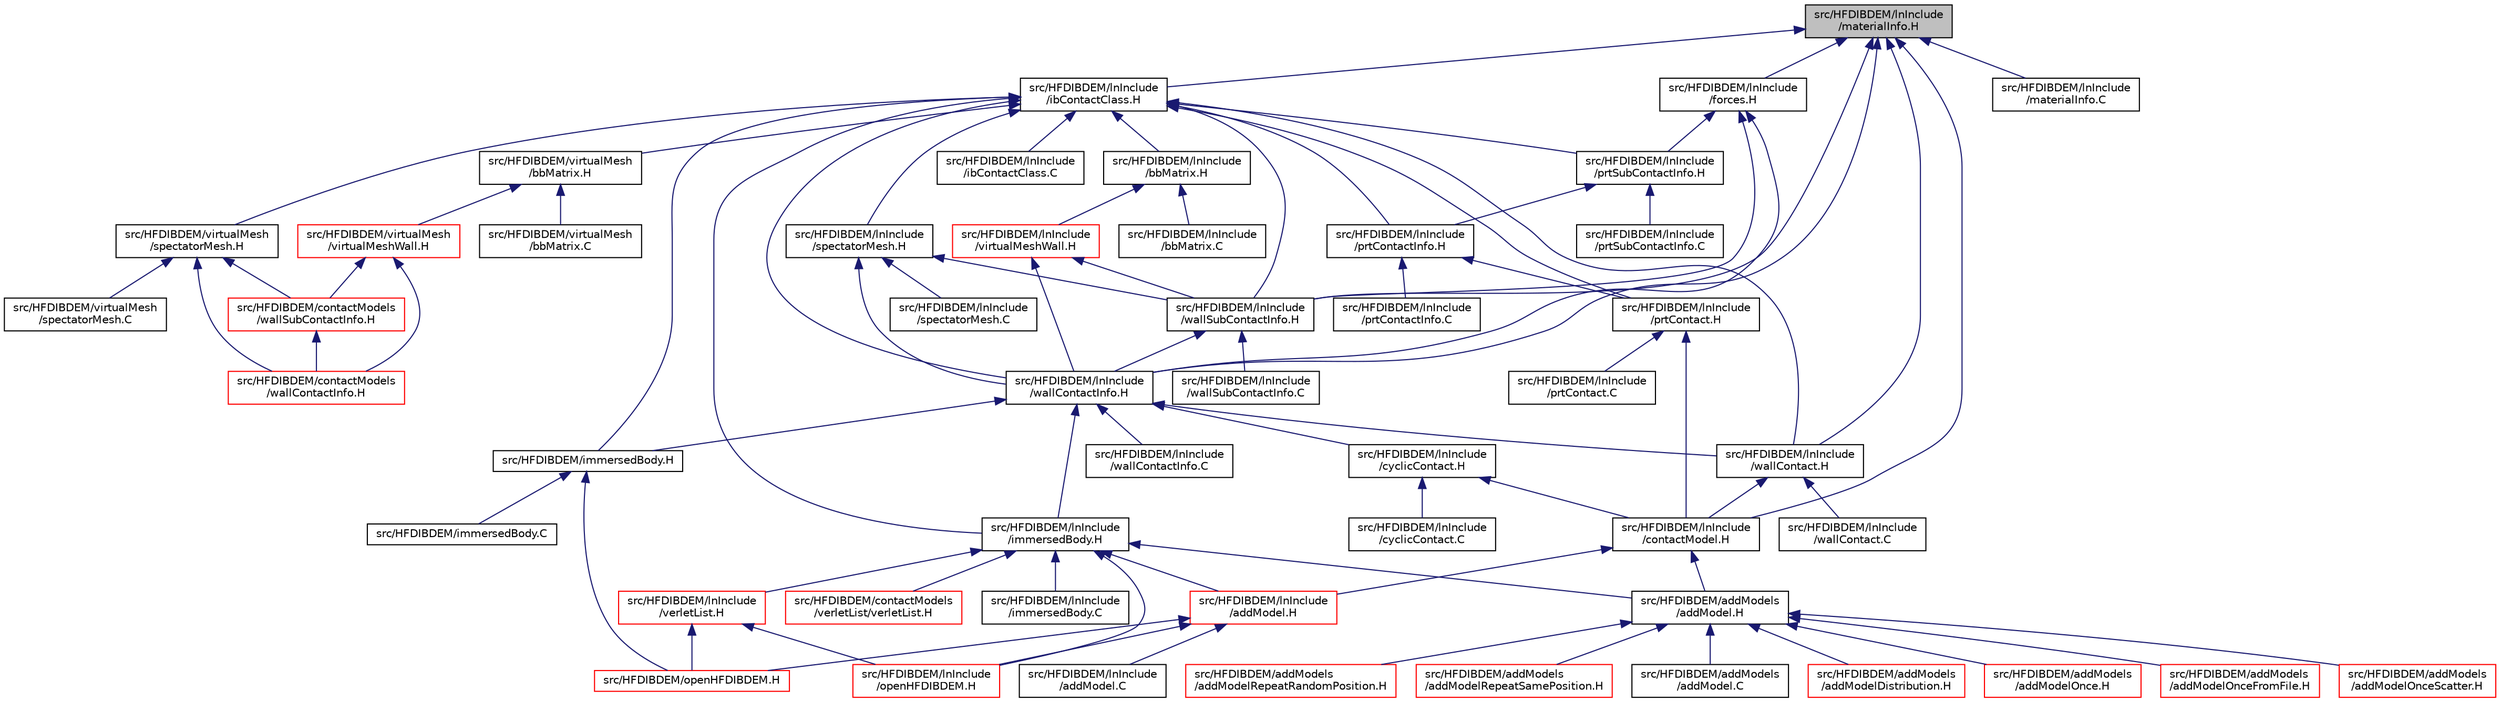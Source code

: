 digraph "src/HFDIBDEM/lnInclude/materialInfo.H"
{
 // LATEX_PDF_SIZE
  edge [fontname="Helvetica",fontsize="10",labelfontname="Helvetica",labelfontsize="10"];
  node [fontname="Helvetica",fontsize="10",shape=record];
  Node1 [label="src/HFDIBDEM/lnInclude\l/materialInfo.H",height=0.2,width=0.4,color="black", fillcolor="grey75", style="filled", fontcolor="black",tooltip=" "];
  Node1 -> Node2 [dir="back",color="midnightblue",fontsize="10",style="solid",fontname="Helvetica"];
  Node2 [label="src/HFDIBDEM/lnInclude\l/ibContactClass.H",height=0.2,width=0.4,color="black", fillcolor="white", style="filled",URL="$lnInclude_2ibContactClass_8H.html",tooltip=" "];
  Node2 -> Node3 [dir="back",color="midnightblue",fontsize="10",style="solid",fontname="Helvetica"];
  Node3 [label="src/HFDIBDEM/immersedBody.H",height=0.2,width=0.4,color="black", fillcolor="white", style="filled",URL="$immersedBody_8H.html",tooltip=" "];
  Node3 -> Node4 [dir="back",color="midnightblue",fontsize="10",style="solid",fontname="Helvetica"];
  Node4 [label="src/HFDIBDEM/immersedBody.C",height=0.2,width=0.4,color="black", fillcolor="white", style="filled",URL="$immersedBody_8C.html",tooltip=" "];
  Node3 -> Node5 [dir="back",color="midnightblue",fontsize="10",style="solid",fontname="Helvetica"];
  Node5 [label="src/HFDIBDEM/openHFDIBDEM.H",height=0.2,width=0.4,color="red", fillcolor="white", style="filled",URL="$openHFDIBDEM_8H.html",tooltip=" "];
  Node2 -> Node9 [dir="back",color="midnightblue",fontsize="10",style="solid",fontname="Helvetica"];
  Node9 [label="src/HFDIBDEM/lnInclude\l/prtContact.H",height=0.2,width=0.4,color="black", fillcolor="white", style="filled",URL="$lnInclude_2prtContact_8H.html",tooltip=" "];
  Node9 -> Node10 [dir="back",color="midnightblue",fontsize="10",style="solid",fontname="Helvetica"];
  Node10 [label="src/HFDIBDEM/lnInclude\l/contactModel.H",height=0.2,width=0.4,color="black", fillcolor="white", style="filled",URL="$lnInclude_2contactModel_8H.html",tooltip=" "];
  Node10 -> Node11 [dir="back",color="midnightblue",fontsize="10",style="solid",fontname="Helvetica"];
  Node11 [label="src/HFDIBDEM/addModels\l/addModel.H",height=0.2,width=0.4,color="black", fillcolor="white", style="filled",URL="$addModels_2addModel_8H.html",tooltip=" "];
  Node11 -> Node12 [dir="back",color="midnightblue",fontsize="10",style="solid",fontname="Helvetica"];
  Node12 [label="src/HFDIBDEM/addModels\l/addModel.C",height=0.2,width=0.4,color="black", fillcolor="white", style="filled",URL="$addModels_2addModel_8C.html",tooltip=" "];
  Node11 -> Node13 [dir="back",color="midnightblue",fontsize="10",style="solid",fontname="Helvetica"];
  Node13 [label="src/HFDIBDEM/addModels\l/addModelDistribution.H",height=0.2,width=0.4,color="red", fillcolor="white", style="filled",URL="$addModels_2addModelDistribution_8H.html",tooltip=" "];
  Node11 -> Node15 [dir="back",color="midnightblue",fontsize="10",style="solid",fontname="Helvetica"];
  Node15 [label="src/HFDIBDEM/addModels\l/addModelOnce.H",height=0.2,width=0.4,color="red", fillcolor="white", style="filled",URL="$addModels_2addModelOnce_8H.html",tooltip=" "];
  Node11 -> Node17 [dir="back",color="midnightblue",fontsize="10",style="solid",fontname="Helvetica"];
  Node17 [label="src/HFDIBDEM/addModels\l/addModelOnceFromFile.H",height=0.2,width=0.4,color="red", fillcolor="white", style="filled",URL="$addModels_2addModelOnceFromFile_8H.html",tooltip=" "];
  Node11 -> Node19 [dir="back",color="midnightblue",fontsize="10",style="solid",fontname="Helvetica"];
  Node19 [label="src/HFDIBDEM/addModels\l/addModelOnceScatter.H",height=0.2,width=0.4,color="red", fillcolor="white", style="filled",URL="$addModels_2addModelOnceScatter_8H.html",tooltip=" "];
  Node11 -> Node21 [dir="back",color="midnightblue",fontsize="10",style="solid",fontname="Helvetica"];
  Node21 [label="src/HFDIBDEM/addModels\l/addModelRepeatRandomPosition.H",height=0.2,width=0.4,color="red", fillcolor="white", style="filled",URL="$addModels_2addModelRepeatRandomPosition_8H.html",tooltip=" "];
  Node11 -> Node23 [dir="back",color="midnightblue",fontsize="10",style="solid",fontname="Helvetica"];
  Node23 [label="src/HFDIBDEM/addModels\l/addModelRepeatSamePosition.H",height=0.2,width=0.4,color="red", fillcolor="white", style="filled",URL="$addModels_2addModelRepeatSamePosition_8H.html",tooltip=" "];
  Node10 -> Node25 [dir="back",color="midnightblue",fontsize="10",style="solid",fontname="Helvetica"];
  Node25 [label="src/HFDIBDEM/lnInclude\l/addModel.H",height=0.2,width=0.4,color="red", fillcolor="white", style="filled",URL="$lnInclude_2addModel_8H.html",tooltip=" "];
  Node25 -> Node26 [dir="back",color="midnightblue",fontsize="10",style="solid",fontname="Helvetica"];
  Node26 [label="src/HFDIBDEM/lnInclude\l/addModel.C",height=0.2,width=0.4,color="black", fillcolor="white", style="filled",URL="$lnInclude_2addModel_8C.html",tooltip=" "];
  Node25 -> Node29 [dir="back",color="midnightblue",fontsize="10",style="solid",fontname="Helvetica"];
  Node29 [label="src/HFDIBDEM/lnInclude\l/openHFDIBDEM.H",height=0.2,width=0.4,color="red", fillcolor="white", style="filled",URL="$lnInclude_2openHFDIBDEM_8H.html",tooltip=" "];
  Node25 -> Node5 [dir="back",color="midnightblue",fontsize="10",style="solid",fontname="Helvetica"];
  Node9 -> Node41 [dir="back",color="midnightblue",fontsize="10",style="solid",fontname="Helvetica"];
  Node41 [label="src/HFDIBDEM/lnInclude\l/prtContact.C",height=0.2,width=0.4,color="black", fillcolor="white", style="filled",URL="$lnInclude_2prtContact_8C.html",tooltip=" "];
  Node2 -> Node42 [dir="back",color="midnightblue",fontsize="10",style="solid",fontname="Helvetica"];
  Node42 [label="src/HFDIBDEM/lnInclude\l/prtContactInfo.H",height=0.2,width=0.4,color="black", fillcolor="white", style="filled",URL="$lnInclude_2prtContactInfo_8H.html",tooltip=" "];
  Node42 -> Node9 [dir="back",color="midnightblue",fontsize="10",style="solid",fontname="Helvetica"];
  Node42 -> Node43 [dir="back",color="midnightblue",fontsize="10",style="solid",fontname="Helvetica"];
  Node43 [label="src/HFDIBDEM/lnInclude\l/prtContactInfo.C",height=0.2,width=0.4,color="black", fillcolor="white", style="filled",URL="$lnInclude_2prtContactInfo_8C.html",tooltip=" "];
  Node2 -> Node44 [dir="back",color="midnightblue",fontsize="10",style="solid",fontname="Helvetica"];
  Node44 [label="src/HFDIBDEM/lnInclude\l/prtSubContactInfo.H",height=0.2,width=0.4,color="black", fillcolor="white", style="filled",URL="$lnInclude_2prtSubContactInfo_8H.html",tooltip=" "];
  Node44 -> Node42 [dir="back",color="midnightblue",fontsize="10",style="solid",fontname="Helvetica"];
  Node44 -> Node45 [dir="back",color="midnightblue",fontsize="10",style="solid",fontname="Helvetica"];
  Node45 [label="src/HFDIBDEM/lnInclude\l/prtSubContactInfo.C",height=0.2,width=0.4,color="black", fillcolor="white", style="filled",URL="$lnInclude_2prtSubContactInfo_8C.html",tooltip=" "];
  Node2 -> Node46 [dir="back",color="midnightblue",fontsize="10",style="solid",fontname="Helvetica"];
  Node46 [label="src/HFDIBDEM/lnInclude\l/wallContact.H",height=0.2,width=0.4,color="black", fillcolor="white", style="filled",URL="$lnInclude_2wallContact_8H.html",tooltip=" "];
  Node46 -> Node10 [dir="back",color="midnightblue",fontsize="10",style="solid",fontname="Helvetica"];
  Node46 -> Node47 [dir="back",color="midnightblue",fontsize="10",style="solid",fontname="Helvetica"];
  Node47 [label="src/HFDIBDEM/lnInclude\l/wallContact.C",height=0.2,width=0.4,color="black", fillcolor="white", style="filled",URL="$lnInclude_2wallContact_8C.html",tooltip=" "];
  Node2 -> Node48 [dir="back",color="midnightblue",fontsize="10",style="solid",fontname="Helvetica"];
  Node48 [label="src/HFDIBDEM/lnInclude\l/wallContactInfo.H",height=0.2,width=0.4,color="black", fillcolor="white", style="filled",URL="$lnInclude_2wallContactInfo_8H.html",tooltip=" "];
  Node48 -> Node3 [dir="back",color="midnightblue",fontsize="10",style="solid",fontname="Helvetica"];
  Node48 -> Node46 [dir="back",color="midnightblue",fontsize="10",style="solid",fontname="Helvetica"];
  Node48 -> Node49 [dir="back",color="midnightblue",fontsize="10",style="solid",fontname="Helvetica"];
  Node49 [label="src/HFDIBDEM/lnInclude\l/cyclicContact.H",height=0.2,width=0.4,color="black", fillcolor="white", style="filled",URL="$lnInclude_2cyclicContact_8H.html",tooltip=" "];
  Node49 -> Node10 [dir="back",color="midnightblue",fontsize="10",style="solid",fontname="Helvetica"];
  Node49 -> Node50 [dir="back",color="midnightblue",fontsize="10",style="solid",fontname="Helvetica"];
  Node50 [label="src/HFDIBDEM/lnInclude\l/cyclicContact.C",height=0.2,width=0.4,color="black", fillcolor="white", style="filled",URL="$lnInclude_2cyclicContact_8C.html",tooltip=" "];
  Node48 -> Node51 [dir="back",color="midnightblue",fontsize="10",style="solid",fontname="Helvetica"];
  Node51 [label="src/HFDIBDEM/lnInclude\l/immersedBody.H",height=0.2,width=0.4,color="black", fillcolor="white", style="filled",URL="$lnInclude_2immersedBody_8H.html",tooltip=" "];
  Node51 -> Node11 [dir="back",color="midnightblue",fontsize="10",style="solid",fontname="Helvetica"];
  Node51 -> Node52 [dir="back",color="midnightblue",fontsize="10",style="solid",fontname="Helvetica"];
  Node52 [label="src/HFDIBDEM/contactModels\l/verletList/verletList.H",height=0.2,width=0.4,color="red", fillcolor="white", style="filled",URL="$contactModels_2verletList_2verletList_8H.html",tooltip=" "];
  Node51 -> Node25 [dir="back",color="midnightblue",fontsize="10",style="solid",fontname="Helvetica"];
  Node51 -> Node54 [dir="back",color="midnightblue",fontsize="10",style="solid",fontname="Helvetica"];
  Node54 [label="src/HFDIBDEM/lnInclude\l/immersedBody.C",height=0.2,width=0.4,color="black", fillcolor="white", style="filled",URL="$lnInclude_2immersedBody_8C.html",tooltip=" "];
  Node51 -> Node29 [dir="back",color="midnightblue",fontsize="10",style="solid",fontname="Helvetica"];
  Node51 -> Node55 [dir="back",color="midnightblue",fontsize="10",style="solid",fontname="Helvetica"];
  Node55 [label="src/HFDIBDEM/lnInclude\l/verletList.H",height=0.2,width=0.4,color="red", fillcolor="white", style="filled",URL="$lnInclude_2verletList_8H.html",tooltip=" "];
  Node55 -> Node29 [dir="back",color="midnightblue",fontsize="10",style="solid",fontname="Helvetica"];
  Node55 -> Node5 [dir="back",color="midnightblue",fontsize="10",style="solid",fontname="Helvetica"];
  Node48 -> Node57 [dir="back",color="midnightblue",fontsize="10",style="solid",fontname="Helvetica"];
  Node57 [label="src/HFDIBDEM/lnInclude\l/wallContactInfo.C",height=0.2,width=0.4,color="black", fillcolor="white", style="filled",URL="$lnInclude_2wallContactInfo_8C.html",tooltip=" "];
  Node2 -> Node58 [dir="back",color="midnightblue",fontsize="10",style="solid",fontname="Helvetica"];
  Node58 [label="src/HFDIBDEM/lnInclude\l/spectatorMesh.H",height=0.2,width=0.4,color="black", fillcolor="white", style="filled",URL="$lnInclude_2spectatorMesh_8H.html",tooltip=" "];
  Node58 -> Node48 [dir="back",color="midnightblue",fontsize="10",style="solid",fontname="Helvetica"];
  Node58 -> Node59 [dir="back",color="midnightblue",fontsize="10",style="solid",fontname="Helvetica"];
  Node59 [label="src/HFDIBDEM/lnInclude\l/wallSubContactInfo.H",height=0.2,width=0.4,color="black", fillcolor="white", style="filled",URL="$lnInclude_2wallSubContactInfo_8H.html",tooltip=" "];
  Node59 -> Node48 [dir="back",color="midnightblue",fontsize="10",style="solid",fontname="Helvetica"];
  Node59 -> Node60 [dir="back",color="midnightblue",fontsize="10",style="solid",fontname="Helvetica"];
  Node60 [label="src/HFDIBDEM/lnInclude\l/wallSubContactInfo.C",height=0.2,width=0.4,color="black", fillcolor="white", style="filled",URL="$lnInclude_2wallSubContactInfo_8C.html",tooltip=" "];
  Node58 -> Node61 [dir="back",color="midnightblue",fontsize="10",style="solid",fontname="Helvetica"];
  Node61 [label="src/HFDIBDEM/lnInclude\l/spectatorMesh.C",height=0.2,width=0.4,color="black", fillcolor="white", style="filled",URL="$lnInclude_2spectatorMesh_8C.html",tooltip=" "];
  Node2 -> Node62 [dir="back",color="midnightblue",fontsize="10",style="solid",fontname="Helvetica"];
  Node62 [label="src/HFDIBDEM/lnInclude\l/bbMatrix.H",height=0.2,width=0.4,color="black", fillcolor="white", style="filled",URL="$lnInclude_2bbMatrix_8H.html",tooltip=" "];
  Node62 -> Node63 [dir="back",color="midnightblue",fontsize="10",style="solid",fontname="Helvetica"];
  Node63 [label="src/HFDIBDEM/lnInclude\l/virtualMeshWall.H",height=0.2,width=0.4,color="red", fillcolor="white", style="filled",URL="$lnInclude_2virtualMeshWall_8H.html",tooltip=" "];
  Node63 -> Node48 [dir="back",color="midnightblue",fontsize="10",style="solid",fontname="Helvetica"];
  Node63 -> Node59 [dir="back",color="midnightblue",fontsize="10",style="solid",fontname="Helvetica"];
  Node62 -> Node65 [dir="back",color="midnightblue",fontsize="10",style="solid",fontname="Helvetica"];
  Node65 [label="src/HFDIBDEM/lnInclude\l/bbMatrix.C",height=0.2,width=0.4,color="black", fillcolor="white", style="filled",URL="$lnInclude_2bbMatrix_8C.html",tooltip=" "];
  Node2 -> Node59 [dir="back",color="midnightblue",fontsize="10",style="solid",fontname="Helvetica"];
  Node2 -> Node51 [dir="back",color="midnightblue",fontsize="10",style="solid",fontname="Helvetica"];
  Node2 -> Node66 [dir="back",color="midnightblue",fontsize="10",style="solid",fontname="Helvetica"];
  Node66 [label="src/HFDIBDEM/lnInclude\l/ibContactClass.C",height=0.2,width=0.4,color="black", fillcolor="white", style="filled",URL="$lnInclude_2ibContactClass_8C.html",tooltip=" "];
  Node2 -> Node67 [dir="back",color="midnightblue",fontsize="10",style="solid",fontname="Helvetica"];
  Node67 [label="src/HFDIBDEM/virtualMesh\l/bbMatrix.H",height=0.2,width=0.4,color="black", fillcolor="white", style="filled",URL="$virtualMesh_2bbMatrix_8H.html",tooltip=" "];
  Node67 -> Node68 [dir="back",color="midnightblue",fontsize="10",style="solid",fontname="Helvetica"];
  Node68 [label="src/HFDIBDEM/virtualMesh\l/bbMatrix.C",height=0.2,width=0.4,color="black", fillcolor="white", style="filled",URL="$virtualMesh_2bbMatrix_8C.html",tooltip=" "];
  Node67 -> Node69 [dir="back",color="midnightblue",fontsize="10",style="solid",fontname="Helvetica"];
  Node69 [label="src/HFDIBDEM/virtualMesh\l/virtualMeshWall.H",height=0.2,width=0.4,color="red", fillcolor="white", style="filled",URL="$virtualMesh_2virtualMeshWall_8H.html",tooltip=" "];
  Node69 -> Node70 [dir="back",color="midnightblue",fontsize="10",style="solid",fontname="Helvetica"];
  Node70 [label="src/HFDIBDEM/contactModels\l/wallContactInfo.H",height=0.2,width=0.4,color="red", fillcolor="white", style="filled",URL="$contactModels_2wallContactInfo_8H.html",tooltip=" "];
  Node69 -> Node77 [dir="back",color="midnightblue",fontsize="10",style="solid",fontname="Helvetica"];
  Node77 [label="src/HFDIBDEM/contactModels\l/wallSubContactInfo.H",height=0.2,width=0.4,color="red", fillcolor="white", style="filled",URL="$contactModels_2wallSubContactInfo_8H.html",tooltip=" "];
  Node77 -> Node70 [dir="back",color="midnightblue",fontsize="10",style="solid",fontname="Helvetica"];
  Node2 -> Node80 [dir="back",color="midnightblue",fontsize="10",style="solid",fontname="Helvetica"];
  Node80 [label="src/HFDIBDEM/virtualMesh\l/spectatorMesh.H",height=0.2,width=0.4,color="black", fillcolor="white", style="filled",URL="$virtualMesh_2spectatorMesh_8H.html",tooltip=" "];
  Node80 -> Node70 [dir="back",color="midnightblue",fontsize="10",style="solid",fontname="Helvetica"];
  Node80 -> Node77 [dir="back",color="midnightblue",fontsize="10",style="solid",fontname="Helvetica"];
  Node80 -> Node81 [dir="back",color="midnightblue",fontsize="10",style="solid",fontname="Helvetica"];
  Node81 [label="src/HFDIBDEM/virtualMesh\l/spectatorMesh.C",height=0.2,width=0.4,color="black", fillcolor="white", style="filled",URL="$virtualMesh_2spectatorMesh_8C.html",tooltip=" "];
  Node1 -> Node82 [dir="back",color="midnightblue",fontsize="10",style="solid",fontname="Helvetica"];
  Node82 [label="src/HFDIBDEM/lnInclude\l/forces.H",height=0.2,width=0.4,color="black", fillcolor="white", style="filled",URL="$lnInclude_2forces_8H.html",tooltip=" "];
  Node82 -> Node44 [dir="back",color="midnightblue",fontsize="10",style="solid",fontname="Helvetica"];
  Node82 -> Node48 [dir="back",color="midnightblue",fontsize="10",style="solid",fontname="Helvetica"];
  Node82 -> Node59 [dir="back",color="midnightblue",fontsize="10",style="solid",fontname="Helvetica"];
  Node1 -> Node46 [dir="back",color="midnightblue",fontsize="10",style="solid",fontname="Helvetica"];
  Node1 -> Node48 [dir="back",color="midnightblue",fontsize="10",style="solid",fontname="Helvetica"];
  Node1 -> Node59 [dir="back",color="midnightblue",fontsize="10",style="solid",fontname="Helvetica"];
  Node1 -> Node10 [dir="back",color="midnightblue",fontsize="10",style="solid",fontname="Helvetica"];
  Node1 -> Node83 [dir="back",color="midnightblue",fontsize="10",style="solid",fontname="Helvetica"];
  Node83 [label="src/HFDIBDEM/lnInclude\l/materialInfo.C",height=0.2,width=0.4,color="black", fillcolor="white", style="filled",URL="$lnInclude_2materialInfo_8C.html",tooltip=" "];
}
